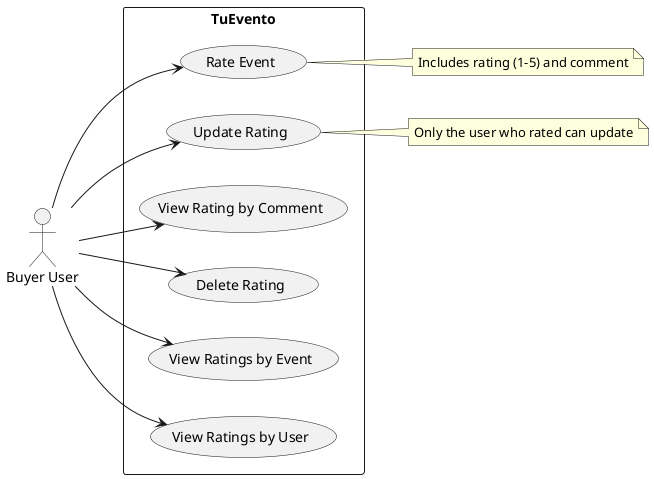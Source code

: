 @startuml Event Ratings Use Case Diagram

left to right direction

actor "Buyer User" as Buyer

rectangle "TuEvento" {
    usecase "Rate Event" as UC1
    usecase "Update Rating" as UC2
    usecase "View Rating by Comment" as UC3
    usecase "Delete Rating" as UC4
    usecase "View Ratings by Event" as UC5
    usecase "View Ratings by User" as UC6
}

Buyer --> UC1
Buyer --> UC2
Buyer --> UC3
Buyer --> UC4
Buyer --> UC5
Buyer --> UC6

note right of UC1
    Includes rating (1-5) and comment
end note

note right of UC2
    Only the user who rated can update
end note

@enduml